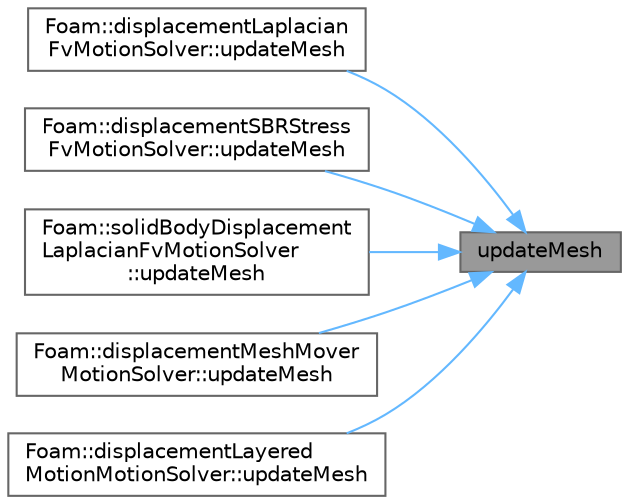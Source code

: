 digraph "updateMesh"
{
 // LATEX_PDF_SIZE
  bgcolor="transparent";
  edge [fontname=Helvetica,fontsize=10,labelfontname=Helvetica,labelfontsize=10];
  node [fontname=Helvetica,fontsize=10,shape=box,height=0.2,width=0.4];
  rankdir="RL";
  Node1 [id="Node000001",label="updateMesh",height=0.2,width=0.4,color="gray40", fillcolor="grey60", style="filled", fontcolor="black",tooltip=" "];
  Node1 -> Node2 [id="edge1_Node000001_Node000002",dir="back",color="steelblue1",style="solid",tooltip=" "];
  Node2 [id="Node000002",label="Foam::displacementLaplacian\lFvMotionSolver::updateMesh",height=0.2,width=0.4,color="grey40", fillcolor="white", style="filled",URL="$classFoam_1_1displacementLaplacianFvMotionSolver.html#ad57565956fd4064299f4bd3c4eebb1d4",tooltip=" "];
  Node1 -> Node3 [id="edge2_Node000001_Node000003",dir="back",color="steelblue1",style="solid",tooltip=" "];
  Node3 [id="Node000003",label="Foam::displacementSBRStress\lFvMotionSolver::updateMesh",height=0.2,width=0.4,color="grey40", fillcolor="white", style="filled",URL="$classFoam_1_1displacementSBRStressFvMotionSolver.html#ad57565956fd4064299f4bd3c4eebb1d4",tooltip=" "];
  Node1 -> Node4 [id="edge3_Node000001_Node000004",dir="back",color="steelblue1",style="solid",tooltip=" "];
  Node4 [id="Node000004",label="Foam::solidBodyDisplacement\lLaplacianFvMotionSolver\l::updateMesh",height=0.2,width=0.4,color="grey40", fillcolor="white", style="filled",URL="$classFoam_1_1solidBodyDisplacementLaplacianFvMotionSolver.html#ad57565956fd4064299f4bd3c4eebb1d4",tooltip=" "];
  Node1 -> Node5 [id="edge4_Node000001_Node000005",dir="back",color="steelblue1",style="solid",tooltip=" "];
  Node5 [id="Node000005",label="Foam::displacementMeshMover\lMotionSolver::updateMesh",height=0.2,width=0.4,color="grey40", fillcolor="white", style="filled",URL="$classFoam_1_1displacementMeshMoverMotionSolver.html#ad57565956fd4064299f4bd3c4eebb1d4",tooltip=" "];
  Node1 -> Node6 [id="edge5_Node000001_Node000006",dir="back",color="steelblue1",style="solid",tooltip=" "];
  Node6 [id="Node000006",label="Foam::displacementLayered\lMotionMotionSolver::updateMesh",height=0.2,width=0.4,color="grey40", fillcolor="white", style="filled",URL="$classFoam_1_1displacementLayeredMotionMotionSolver.html#a9c8cde0b192708d622d874f8cc2df66d",tooltip=" "];
}
